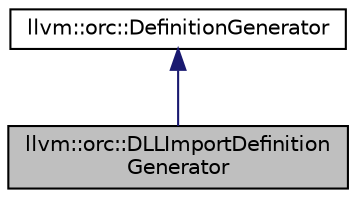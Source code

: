 digraph "llvm::orc::DLLImportDefinitionGenerator"
{
 // LATEX_PDF_SIZE
  bgcolor="transparent";
  edge [fontname="Helvetica",fontsize="10",labelfontname="Helvetica",labelfontsize="10"];
  node [fontname="Helvetica",fontsize="10",shape=record];
  Node1 [label="llvm::orc::DLLImportDefinition\lGenerator",height=0.2,width=0.4,color="black", fillcolor="grey75", style="filled", fontcolor="black",tooltip="A utility class to create COFF dllimport GOT symbols (__imp_*) and PLT stubs."];
  Node2 -> Node1 [dir="back",color="midnightblue",fontsize="10",style="solid",fontname="Helvetica"];
  Node2 [label="llvm::orc::DefinitionGenerator",height=0.2,width=0.4,color="black",URL="$classllvm_1_1orc_1_1DefinitionGenerator.html",tooltip="Definition generators can be attached to JITDylibs to generate new definitions for otherwise unresolv..."];
}
